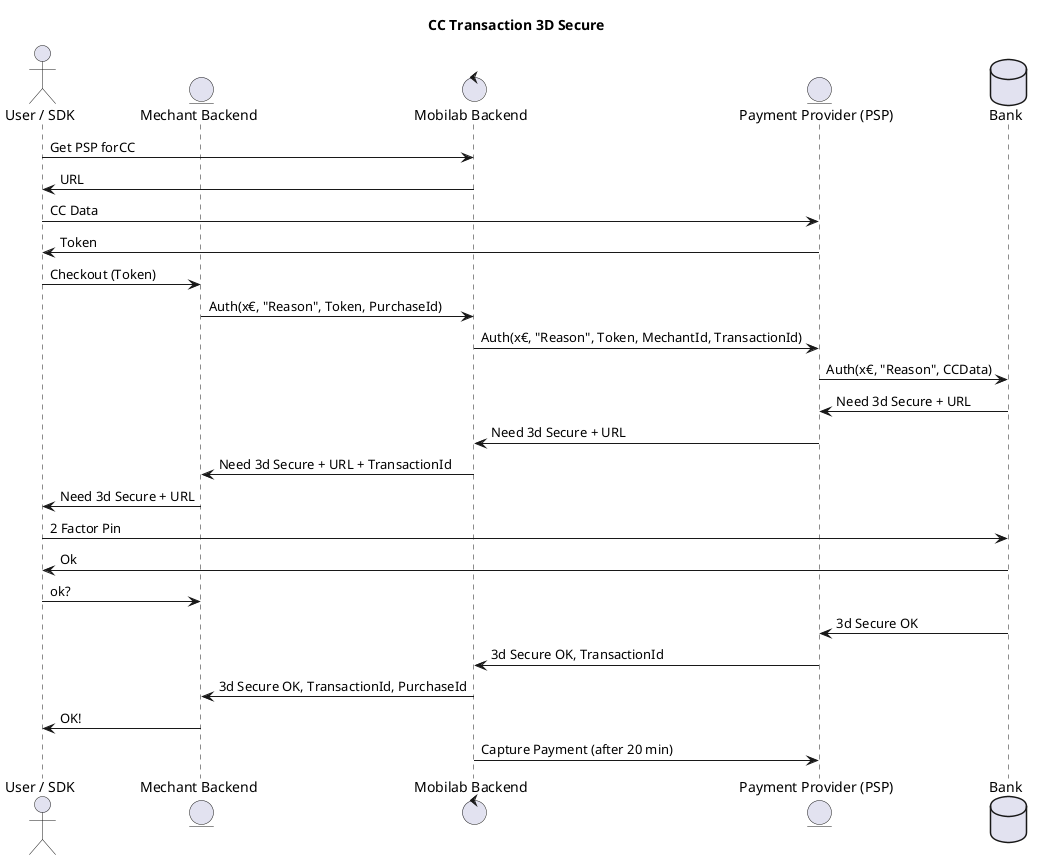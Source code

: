 @startuml

title "CC Transaction 3D Secure"

actor "User / SDK" as User
entity "Mechant Backend" as MEC
control "Mobilab Backend" as MBE
entity "Payment Provider (PSP)" as PSP
database "Bank" 

User -> MBE: Get PSP forCC
MBE -> User: URL

User -> PSP: CC Data
PSP -> User: Token

User -> MEC: Checkout (Token)
MEC -> MBE: Auth(x€, "Reason", Token, PurchaseId)
MBE -> PSP: Auth(x€, "Reason", Token, MechantId, TransactionId)
PSP -> Bank: Auth(x€, "Reason", CCData)
Bank -> PSP: Need 3d Secure + URL
PSP -> MBE: Need 3d Secure + URL
MBE -> MEC: Need 3d Secure + URL + TransactionId
MEC -> User: Need 3d Secure + URL

User -> Bank: 2 Factor Pin
Bank -> User: Ok

User -> MEC: ok?
Bank -> PSP: 3d Secure OK
PSP -> MBE: 3d Secure OK, TransactionId
MBE -> MEC: 3d Secure OK, TransactionId, PurchaseId
MEC -> User: OK!


MBE -> PSP: Capture Payment (after 20 min)

@enduml